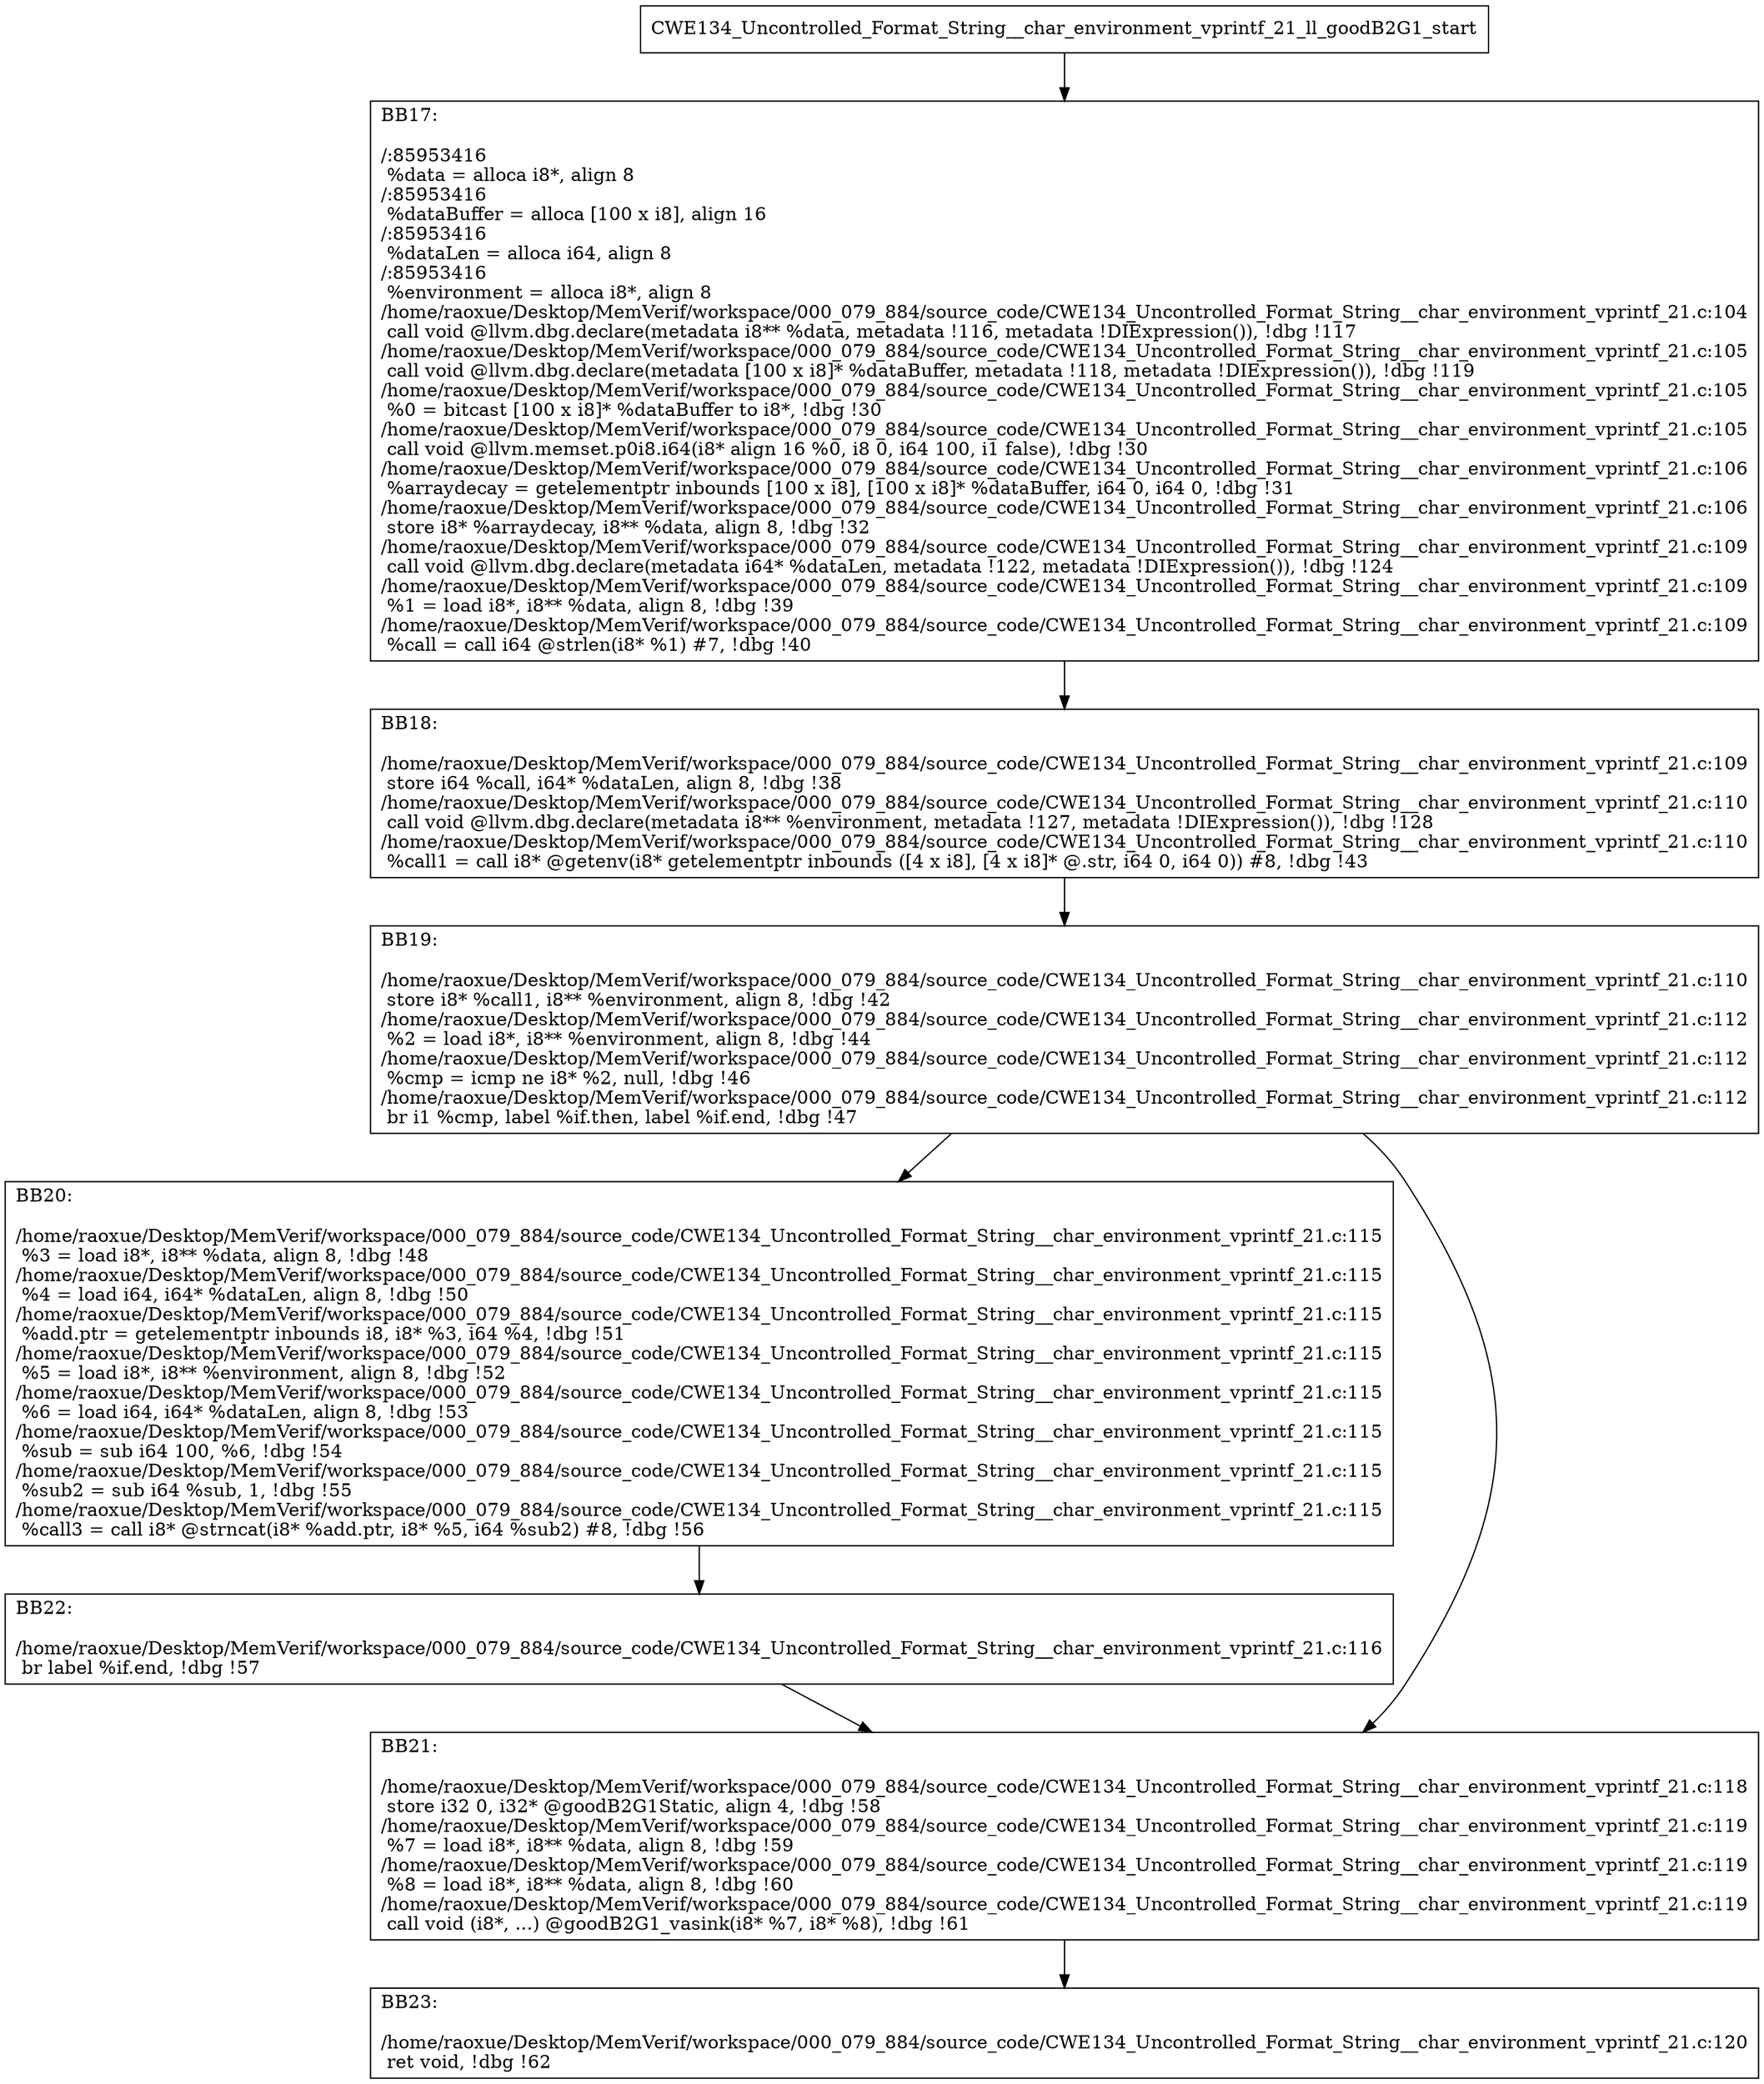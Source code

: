 digraph "CFG for'CWE134_Uncontrolled_Format_String__char_environment_vprintf_21_ll_goodB2G1' function" {
	BBCWE134_Uncontrolled_Format_String__char_environment_vprintf_21_ll_goodB2G1_start[shape=record,label="{CWE134_Uncontrolled_Format_String__char_environment_vprintf_21_ll_goodB2G1_start}"];
	BBCWE134_Uncontrolled_Format_String__char_environment_vprintf_21_ll_goodB2G1_start-> CWE134_Uncontrolled_Format_String__char_environment_vprintf_21_ll_goodB2G1BB17;
	CWE134_Uncontrolled_Format_String__char_environment_vprintf_21_ll_goodB2G1BB17 [shape=record, label="{BB17:\l\l/:85953416\l
  %data = alloca i8*, align 8\l
/:85953416\l
  %dataBuffer = alloca [100 x i8], align 16\l
/:85953416\l
  %dataLen = alloca i64, align 8\l
/:85953416\l
  %environment = alloca i8*, align 8\l
/home/raoxue/Desktop/MemVerif/workspace/000_079_884/source_code/CWE134_Uncontrolled_Format_String__char_environment_vprintf_21.c:104\l
  call void @llvm.dbg.declare(metadata i8** %data, metadata !116, metadata !DIExpression()), !dbg !117\l
/home/raoxue/Desktop/MemVerif/workspace/000_079_884/source_code/CWE134_Uncontrolled_Format_String__char_environment_vprintf_21.c:105\l
  call void @llvm.dbg.declare(metadata [100 x i8]* %dataBuffer, metadata !118, metadata !DIExpression()), !dbg !119\l
/home/raoxue/Desktop/MemVerif/workspace/000_079_884/source_code/CWE134_Uncontrolled_Format_String__char_environment_vprintf_21.c:105\l
  %0 = bitcast [100 x i8]* %dataBuffer to i8*, !dbg !30\l
/home/raoxue/Desktop/MemVerif/workspace/000_079_884/source_code/CWE134_Uncontrolled_Format_String__char_environment_vprintf_21.c:105\l
  call void @llvm.memset.p0i8.i64(i8* align 16 %0, i8 0, i64 100, i1 false), !dbg !30\l
/home/raoxue/Desktop/MemVerif/workspace/000_079_884/source_code/CWE134_Uncontrolled_Format_String__char_environment_vprintf_21.c:106\l
  %arraydecay = getelementptr inbounds [100 x i8], [100 x i8]* %dataBuffer, i64 0, i64 0, !dbg !31\l
/home/raoxue/Desktop/MemVerif/workspace/000_079_884/source_code/CWE134_Uncontrolled_Format_String__char_environment_vprintf_21.c:106\l
  store i8* %arraydecay, i8** %data, align 8, !dbg !32\l
/home/raoxue/Desktop/MemVerif/workspace/000_079_884/source_code/CWE134_Uncontrolled_Format_String__char_environment_vprintf_21.c:109\l
  call void @llvm.dbg.declare(metadata i64* %dataLen, metadata !122, metadata !DIExpression()), !dbg !124\l
/home/raoxue/Desktop/MemVerif/workspace/000_079_884/source_code/CWE134_Uncontrolled_Format_String__char_environment_vprintf_21.c:109\l
  %1 = load i8*, i8** %data, align 8, !dbg !39\l
/home/raoxue/Desktop/MemVerif/workspace/000_079_884/source_code/CWE134_Uncontrolled_Format_String__char_environment_vprintf_21.c:109\l
  %call = call i64 @strlen(i8* %1) #7, !dbg !40\l
}"];
	CWE134_Uncontrolled_Format_String__char_environment_vprintf_21_ll_goodB2G1BB17-> CWE134_Uncontrolled_Format_String__char_environment_vprintf_21_ll_goodB2G1BB18;
	CWE134_Uncontrolled_Format_String__char_environment_vprintf_21_ll_goodB2G1BB18 [shape=record, label="{BB18:\l\l/home/raoxue/Desktop/MemVerif/workspace/000_079_884/source_code/CWE134_Uncontrolled_Format_String__char_environment_vprintf_21.c:109\l
  store i64 %call, i64* %dataLen, align 8, !dbg !38\l
/home/raoxue/Desktop/MemVerif/workspace/000_079_884/source_code/CWE134_Uncontrolled_Format_String__char_environment_vprintf_21.c:110\l
  call void @llvm.dbg.declare(metadata i8** %environment, metadata !127, metadata !DIExpression()), !dbg !128\l
/home/raoxue/Desktop/MemVerif/workspace/000_079_884/source_code/CWE134_Uncontrolled_Format_String__char_environment_vprintf_21.c:110\l
  %call1 = call i8* @getenv(i8* getelementptr inbounds ([4 x i8], [4 x i8]* @.str, i64 0, i64 0)) #8, !dbg !43\l
}"];
	CWE134_Uncontrolled_Format_String__char_environment_vprintf_21_ll_goodB2G1BB18-> CWE134_Uncontrolled_Format_String__char_environment_vprintf_21_ll_goodB2G1BB19;
	CWE134_Uncontrolled_Format_String__char_environment_vprintf_21_ll_goodB2G1BB19 [shape=record, label="{BB19:\l\l/home/raoxue/Desktop/MemVerif/workspace/000_079_884/source_code/CWE134_Uncontrolled_Format_String__char_environment_vprintf_21.c:110\l
  store i8* %call1, i8** %environment, align 8, !dbg !42\l
/home/raoxue/Desktop/MemVerif/workspace/000_079_884/source_code/CWE134_Uncontrolled_Format_String__char_environment_vprintf_21.c:112\l
  %2 = load i8*, i8** %environment, align 8, !dbg !44\l
/home/raoxue/Desktop/MemVerif/workspace/000_079_884/source_code/CWE134_Uncontrolled_Format_String__char_environment_vprintf_21.c:112\l
  %cmp = icmp ne i8* %2, null, !dbg !46\l
/home/raoxue/Desktop/MemVerif/workspace/000_079_884/source_code/CWE134_Uncontrolled_Format_String__char_environment_vprintf_21.c:112\l
  br i1 %cmp, label %if.then, label %if.end, !dbg !47\l
}"];
	CWE134_Uncontrolled_Format_String__char_environment_vprintf_21_ll_goodB2G1BB19-> CWE134_Uncontrolled_Format_String__char_environment_vprintf_21_ll_goodB2G1BB20;
	CWE134_Uncontrolled_Format_String__char_environment_vprintf_21_ll_goodB2G1BB19-> CWE134_Uncontrolled_Format_String__char_environment_vprintf_21_ll_goodB2G1BB21;
	CWE134_Uncontrolled_Format_String__char_environment_vprintf_21_ll_goodB2G1BB20 [shape=record, label="{BB20:\l\l/home/raoxue/Desktop/MemVerif/workspace/000_079_884/source_code/CWE134_Uncontrolled_Format_String__char_environment_vprintf_21.c:115\l
  %3 = load i8*, i8** %data, align 8, !dbg !48\l
/home/raoxue/Desktop/MemVerif/workspace/000_079_884/source_code/CWE134_Uncontrolled_Format_String__char_environment_vprintf_21.c:115\l
  %4 = load i64, i64* %dataLen, align 8, !dbg !50\l
/home/raoxue/Desktop/MemVerif/workspace/000_079_884/source_code/CWE134_Uncontrolled_Format_String__char_environment_vprintf_21.c:115\l
  %add.ptr = getelementptr inbounds i8, i8* %3, i64 %4, !dbg !51\l
/home/raoxue/Desktop/MemVerif/workspace/000_079_884/source_code/CWE134_Uncontrolled_Format_String__char_environment_vprintf_21.c:115\l
  %5 = load i8*, i8** %environment, align 8, !dbg !52\l
/home/raoxue/Desktop/MemVerif/workspace/000_079_884/source_code/CWE134_Uncontrolled_Format_String__char_environment_vprintf_21.c:115\l
  %6 = load i64, i64* %dataLen, align 8, !dbg !53\l
/home/raoxue/Desktop/MemVerif/workspace/000_079_884/source_code/CWE134_Uncontrolled_Format_String__char_environment_vprintf_21.c:115\l
  %sub = sub i64 100, %6, !dbg !54\l
/home/raoxue/Desktop/MemVerif/workspace/000_079_884/source_code/CWE134_Uncontrolled_Format_String__char_environment_vprintf_21.c:115\l
  %sub2 = sub i64 %sub, 1, !dbg !55\l
/home/raoxue/Desktop/MemVerif/workspace/000_079_884/source_code/CWE134_Uncontrolled_Format_String__char_environment_vprintf_21.c:115\l
  %call3 = call i8* @strncat(i8* %add.ptr, i8* %5, i64 %sub2) #8, !dbg !56\l
}"];
	CWE134_Uncontrolled_Format_String__char_environment_vprintf_21_ll_goodB2G1BB20-> CWE134_Uncontrolled_Format_String__char_environment_vprintf_21_ll_goodB2G1BB22;
	CWE134_Uncontrolled_Format_String__char_environment_vprintf_21_ll_goodB2G1BB22 [shape=record, label="{BB22:\l\l/home/raoxue/Desktop/MemVerif/workspace/000_079_884/source_code/CWE134_Uncontrolled_Format_String__char_environment_vprintf_21.c:116\l
  br label %if.end, !dbg !57\l
}"];
	CWE134_Uncontrolled_Format_String__char_environment_vprintf_21_ll_goodB2G1BB22-> CWE134_Uncontrolled_Format_String__char_environment_vprintf_21_ll_goodB2G1BB21;
	CWE134_Uncontrolled_Format_String__char_environment_vprintf_21_ll_goodB2G1BB21 [shape=record, label="{BB21:\l\l/home/raoxue/Desktop/MemVerif/workspace/000_079_884/source_code/CWE134_Uncontrolled_Format_String__char_environment_vprintf_21.c:118\l
  store i32 0, i32* @goodB2G1Static, align 4, !dbg !58\l
/home/raoxue/Desktop/MemVerif/workspace/000_079_884/source_code/CWE134_Uncontrolled_Format_String__char_environment_vprintf_21.c:119\l
  %7 = load i8*, i8** %data, align 8, !dbg !59\l
/home/raoxue/Desktop/MemVerif/workspace/000_079_884/source_code/CWE134_Uncontrolled_Format_String__char_environment_vprintf_21.c:119\l
  %8 = load i8*, i8** %data, align 8, !dbg !60\l
/home/raoxue/Desktop/MemVerif/workspace/000_079_884/source_code/CWE134_Uncontrolled_Format_String__char_environment_vprintf_21.c:119\l
  call void (i8*, ...) @goodB2G1_vasink(i8* %7, i8* %8), !dbg !61\l
}"];
	CWE134_Uncontrolled_Format_String__char_environment_vprintf_21_ll_goodB2G1BB21-> CWE134_Uncontrolled_Format_String__char_environment_vprintf_21_ll_goodB2G1BB23;
	CWE134_Uncontrolled_Format_String__char_environment_vprintf_21_ll_goodB2G1BB23 [shape=record, label="{BB23:\l\l/home/raoxue/Desktop/MemVerif/workspace/000_079_884/source_code/CWE134_Uncontrolled_Format_String__char_environment_vprintf_21.c:120\l
  ret void, !dbg !62\l
}"];
}
